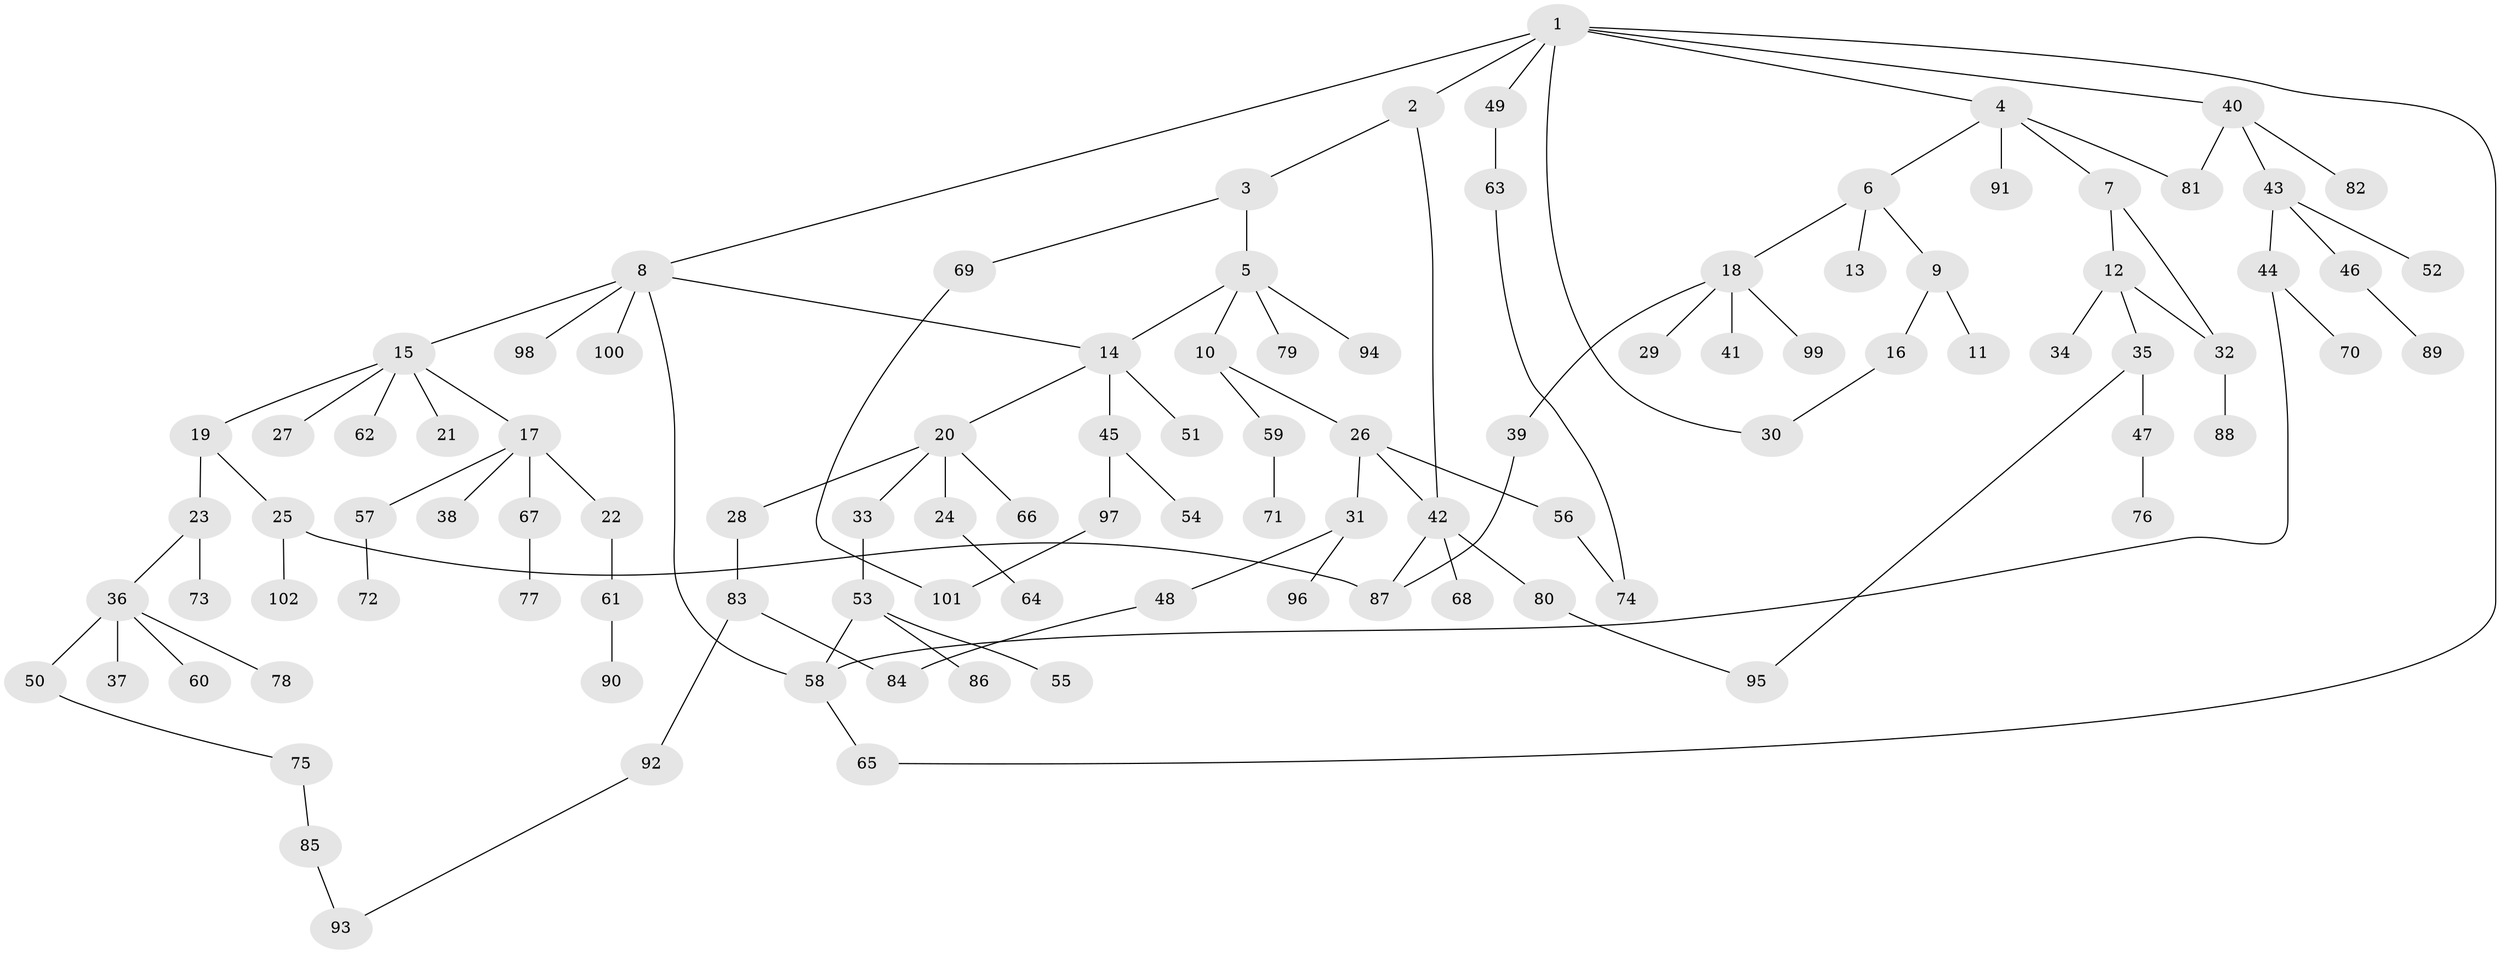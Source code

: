 // Generated by graph-tools (version 1.1) at 2025/25/03/09/25 03:25:28]
// undirected, 102 vertices, 116 edges
graph export_dot {
graph [start="1"]
  node [color=gray90,style=filled];
  1;
  2;
  3;
  4;
  5;
  6;
  7;
  8;
  9;
  10;
  11;
  12;
  13;
  14;
  15;
  16;
  17;
  18;
  19;
  20;
  21;
  22;
  23;
  24;
  25;
  26;
  27;
  28;
  29;
  30;
  31;
  32;
  33;
  34;
  35;
  36;
  37;
  38;
  39;
  40;
  41;
  42;
  43;
  44;
  45;
  46;
  47;
  48;
  49;
  50;
  51;
  52;
  53;
  54;
  55;
  56;
  57;
  58;
  59;
  60;
  61;
  62;
  63;
  64;
  65;
  66;
  67;
  68;
  69;
  70;
  71;
  72;
  73;
  74;
  75;
  76;
  77;
  78;
  79;
  80;
  81;
  82;
  83;
  84;
  85;
  86;
  87;
  88;
  89;
  90;
  91;
  92;
  93;
  94;
  95;
  96;
  97;
  98;
  99;
  100;
  101;
  102;
  1 -- 2;
  1 -- 4;
  1 -- 8;
  1 -- 30;
  1 -- 40;
  1 -- 49;
  1 -- 65;
  2 -- 3;
  2 -- 42;
  3 -- 5;
  3 -- 69;
  4 -- 6;
  4 -- 7;
  4 -- 91;
  4 -- 81;
  5 -- 10;
  5 -- 79;
  5 -- 94;
  5 -- 14;
  6 -- 9;
  6 -- 13;
  6 -- 18;
  7 -- 12;
  7 -- 32;
  8 -- 14;
  8 -- 15;
  8 -- 58;
  8 -- 98;
  8 -- 100;
  9 -- 11;
  9 -- 16;
  10 -- 26;
  10 -- 59;
  12 -- 32;
  12 -- 34;
  12 -- 35;
  14 -- 20;
  14 -- 45;
  14 -- 51;
  15 -- 17;
  15 -- 19;
  15 -- 21;
  15 -- 27;
  15 -- 62;
  16 -- 30;
  17 -- 22;
  17 -- 38;
  17 -- 57;
  17 -- 67;
  18 -- 29;
  18 -- 39;
  18 -- 41;
  18 -- 99;
  19 -- 23;
  19 -- 25;
  20 -- 24;
  20 -- 28;
  20 -- 33;
  20 -- 66;
  22 -- 61;
  23 -- 36;
  23 -- 73;
  24 -- 64;
  25 -- 87;
  25 -- 102;
  26 -- 31;
  26 -- 42;
  26 -- 56;
  28 -- 83;
  31 -- 48;
  31 -- 96;
  32 -- 88;
  33 -- 53;
  35 -- 47;
  35 -- 95;
  36 -- 37;
  36 -- 50;
  36 -- 60;
  36 -- 78;
  39 -- 87;
  40 -- 43;
  40 -- 81;
  40 -- 82;
  42 -- 68;
  42 -- 80;
  42 -- 87;
  43 -- 44;
  43 -- 46;
  43 -- 52;
  44 -- 70;
  44 -- 58;
  45 -- 54;
  45 -- 97;
  46 -- 89;
  47 -- 76;
  48 -- 84;
  49 -- 63;
  50 -- 75;
  53 -- 55;
  53 -- 86;
  53 -- 58;
  56 -- 74;
  57 -- 72;
  58 -- 65;
  59 -- 71;
  61 -- 90;
  63 -- 74;
  67 -- 77;
  69 -- 101;
  75 -- 85;
  80 -- 95;
  83 -- 92;
  83 -- 84;
  85 -- 93;
  92 -- 93;
  97 -- 101;
}
